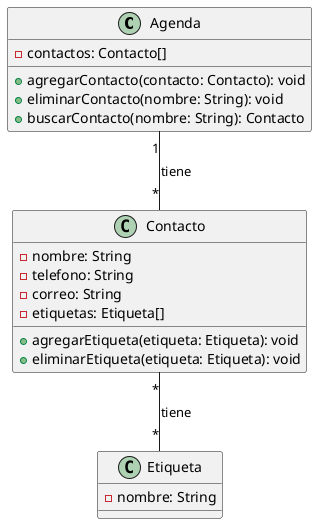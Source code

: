 @startuml
class Agenda{
    -contactos: Contacto[]
    +agregarContacto(contacto: Contacto): void
    +eliminarContacto(nombre: String): void
    +buscarContacto(nombre: String): Contacto
}

class Contacto{
    -nombre: String
    -telefono: String
    -correo: String
    -etiquetas: Etiqueta[]
    +agregarEtiqueta(etiqueta: Etiqueta): void
    +eliminarEtiqueta(etiqueta: Etiqueta): void
}

class Etiqueta{
    -nombre: String
}

Agenda "1" -- "*" Contacto: tiene
Contacto "*" -- "*" Etiqueta: tiene

@enduml